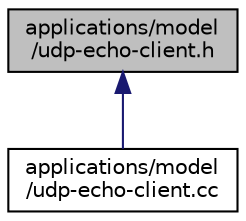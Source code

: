 digraph "applications/model/udp-echo-client.h"
{
  edge [fontname="Helvetica",fontsize="10",labelfontname="Helvetica",labelfontsize="10"];
  node [fontname="Helvetica",fontsize="10",shape=record];
  Node1 [label="applications/model\l/udp-echo-client.h",height=0.2,width=0.4,color="black", fillcolor="grey75", style="filled", fontcolor="black"];
  Node1 -> Node2 [dir="back",color="midnightblue",fontsize="10",style="solid"];
  Node2 [label="applications/model\l/udp-echo-client.cc",height=0.2,width=0.4,color="black", fillcolor="white", style="filled",URL="$df/d8a/udp-echo-client_8cc.html"];
}
